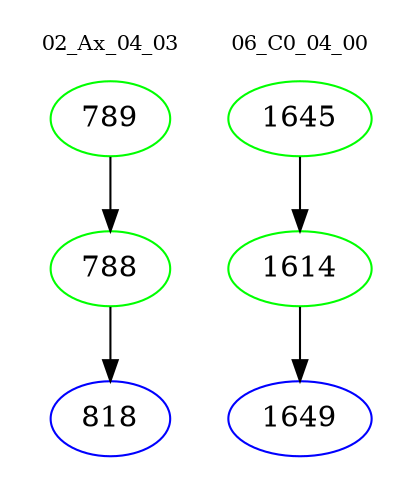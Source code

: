 digraph{
subgraph cluster_0 {
color = white
label = "02_Ax_04_03";
fontsize=10;
T0_789 [label="789", color="green"]
T0_789 -> T0_788 [color="black"]
T0_788 [label="788", color="green"]
T0_788 -> T0_818 [color="black"]
T0_818 [label="818", color="blue"]
}
subgraph cluster_1 {
color = white
label = "06_C0_04_00";
fontsize=10;
T1_1645 [label="1645", color="green"]
T1_1645 -> T1_1614 [color="black"]
T1_1614 [label="1614", color="green"]
T1_1614 -> T1_1649 [color="black"]
T1_1649 [label="1649", color="blue"]
}
}
